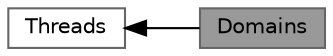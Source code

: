 digraph "Domains"
{
 // LATEX_PDF_SIZE
  bgcolor="transparent";
  edge [fontname=Helvetica,fontsize=10,labelfontname=Helvetica,labelfontsize=10];
  node [fontname=Helvetica,fontsize=10,shape=box,height=0.2,width=0.4];
  rankdir=LR;
  Node1 [id="Node000001",label="Domains",height=0.2,width=0.4,color="gray40", fillcolor="grey60", style="filled", fontcolor="black",tooltip=" "];
  Node2 [id="Node000002",label="Threads",height=0.2,width=0.4,color="grey40", fillcolor="white", style="filled",URL="$group__threads.html",tooltip=" "];
  Node2->Node1 [shape=plaintext, dir="back", style="solid"];
}

